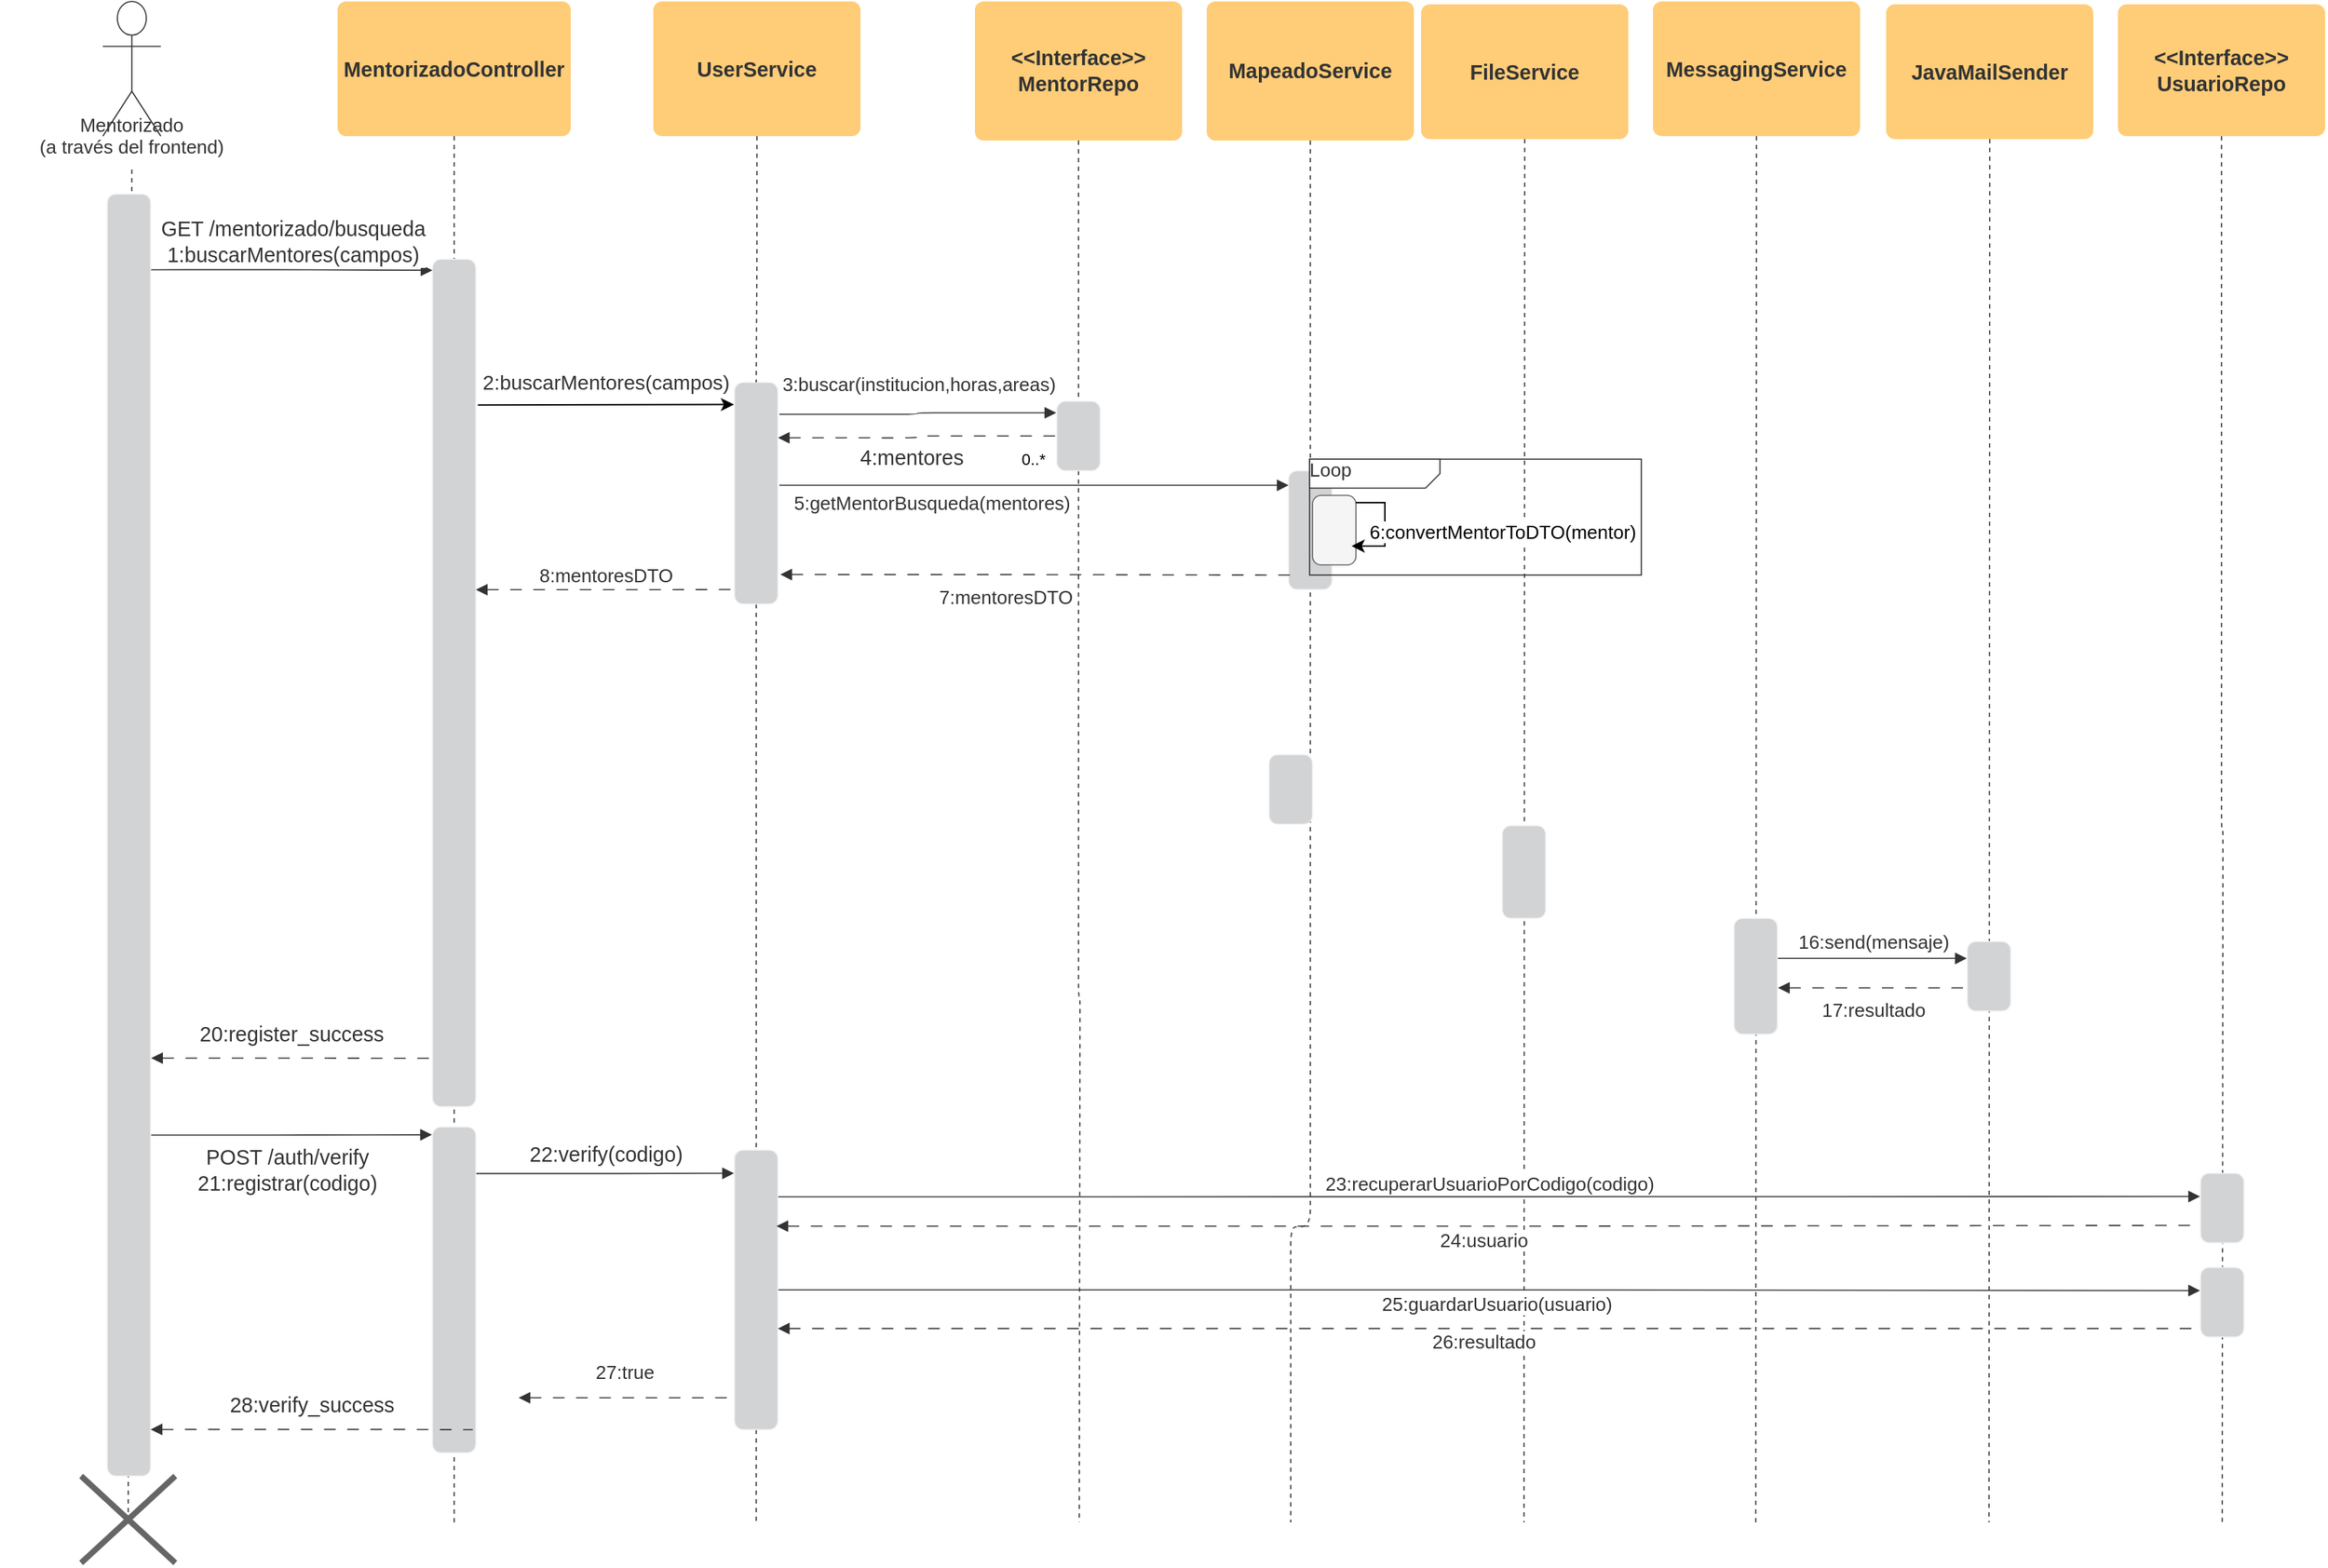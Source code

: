 <mxfile version="18.2.0" type="device"><diagram id="PPndH3OS6ohB-gzhEuZe" name="Page-1"><mxGraphModel dx="865" dy="434" grid="1" gridSize="10" guides="1" tooltips="1" connect="1" arrows="1" fold="1" page="1" pageScale="1" pageWidth="827" pageHeight="1169" math="0" shadow="0"><root><mxCell id="0"/><mxCell id="1" parent="0"/><UserObject label="" lucidchartObjectId="XDQc9.JA8Har" id="krPsX1A21FzO4D2ER2sb-1"><mxCell style="html=1;jettySize=18;whiteSpace=wrap;fontSize=13;fontFamily=helvetica;strokeColor=#333333;strokeOpacity=100;dashed=1;fixDash=1;strokeWidth=0.8;rounded=0;startArrow=none;endArrow=none;exitX=0.5;exitY=0.999;exitPerimeter=0;entryX=0.5;entryY=0.432;entryPerimeter=0;" edge="1" parent="1" source="krPsX1A21FzO4D2ER2sb-13" target="krPsX1A21FzO4D2ER2sb-4"><mxGeometry width="100" height="100" relative="1" as="geometry"><Array as="points"/></mxGeometry></mxCell></UserObject><UserObject label="" lucidchartObjectId="XDQcpp8En3SD" id="krPsX1A21FzO4D2ER2sb-2"><mxCell style="html=1;overflow=block;blockSpacing=1;whiteSpace=wrap;fontSize=13;spacing=0;strokeColor=#f2f2f2;strokeOpacity=100;fillOpacity=100;rounded=1;absoluteArcSize=1;arcSize=12;fillColor=#d2d3d5;strokeWidth=0.8;" vertex="1" parent="1"><mxGeometry x="121" y="287" width="30" height="885" as="geometry"/></mxCell></UserObject><UserObject label="" lucidchartObjectId="XDQcoGZQN3l9" id="krPsX1A21FzO4D2ER2sb-3"><mxCell style="html=1;jettySize=18;whiteSpace=wrap;fontSize=13;fontFamily=helvetica;strokeColor=#333333;strokeOpacity=100;dashed=1;fixDash=1;strokeWidth=0.8;rounded=1;arcSize=24;edgeStyle=orthogonalEdgeStyle;startArrow=none;endArrow=none;exitX=0.5;exitY=1;exitPerimeter=0;" edge="1" parent="1" source="krPsX1A21FzO4D2ER2sb-10"><mxGeometry width="100" height="100" relative="1" as="geometry"><Array as="points"/><mxPoint x="360.5" y="1204" as="targetPoint"/></mxGeometry></mxCell></UserObject><UserObject label="" lucidchartObjectId="XDQcho_hiVPt" id="krPsX1A21FzO4D2ER2sb-4"><mxCell style="html=1;overflow=block;blockSpacing=1;whiteSpace=wrap;shape=mxgraph.sysml.x;strokeWidth=4;fontSize=13;spacing=0;strokeColor=#666666;strokeOpacity=100;fillOpacity=100;rounded=1;absoluteArcSize=1;arcSize=12;fillColor=#ffffff;" vertex="1" parent="1"><mxGeometry x="103" y="1172" width="65" height="60" as="geometry"/></mxCell></UserObject><UserObject label="" lucidchartObjectId="XDQcBA5jNbWz" id="krPsX1A21FzO4D2ER2sb-5"><mxCell style="html=1;overflow=block;blockSpacing=1;whiteSpace=wrap;fontSize=13;spacing=0;strokeColor=#f2f2f2;strokeOpacity=100;fillOpacity=100;rounded=1;absoluteArcSize=1;arcSize=12;fillColor=#d2d3d5;strokeWidth=0.8;" vertex="1" parent="1"><mxGeometry x="345.5" y="332" width="30" height="585" as="geometry"/></mxCell></UserObject><UserObject label="" lucidchartObjectId="XDQcK_Kxvscj" id="krPsX1A21FzO4D2ER2sb-6"><mxCell style="html=1;jettySize=18;whiteSpace=wrap;fontSize=13;fontFamily=helvetica;strokeColor=#333333;strokeOpacity=100;strokeWidth=0.8;rounded=1;arcSize=24;edgeStyle=orthogonalEdgeStyle;startArrow=none;endArrow=block;endFill=1;exitX=1.01;exitY=0.059;exitPerimeter=0;entryX=0;entryY=0.013;entryPerimeter=0;" edge="1" parent="1" source="krPsX1A21FzO4D2ER2sb-2" target="krPsX1A21FzO4D2ER2sb-5"><mxGeometry width="100" height="100" relative="1" as="geometry"><Array as="points"/></mxGeometry></mxCell></UserObject><mxCell id="krPsX1A21FzO4D2ER2sb-7" value="GET /mentorizado/busqueda&lt;br&gt;1:buscarMentores(campos)" style="text;html=1;resizable=0;labelBackgroundColor=default;align=center;verticalAlign=middle;fontColor=#333333;fontSize=14.3;" vertex="1" parent="krPsX1A21FzO4D2ER2sb-6"><mxGeometry relative="1" as="geometry"><mxPoint y="-20" as="offset"/></mxGeometry></mxCell><UserObject label="" lucidchartObjectId="XDQckSco0E4r" id="krPsX1A21FzO4D2ER2sb-8"><mxCell style="html=1;jettySize=18;whiteSpace=wrap;fontSize=13;fontFamily=helvetica;strokeColor=#333333;strokeOpacity=100;dashed=1;fixDash=1;strokeWidth=0.8;rounded=1;arcSize=24;edgeStyle=orthogonalEdgeStyle;startArrow=none;endArrow=none;exitX=0.5;exitY=1;exitPerimeter=0;" edge="1" parent="1" source="krPsX1A21FzO4D2ER2sb-9"><mxGeometry width="100" height="100" relative="1" as="geometry"><Array as="points"><mxPoint x="569" y="999"/></Array><mxPoint x="569" y="1204" as="targetPoint"/></mxGeometry></mxCell></UserObject><mxCell id="krPsX1A21FzO4D2ER2sb-10" value="MentorizadoController" style="html=1;overflow=block;blockSpacing=1;whiteSpace=wrap;fontSize=14.3;fontColor=#333333;fontStyle=1;align=center;spacing=0;strokeOpacity=0;fillOpacity=100;rounded=1;absoluteArcSize=1;arcSize=12;fillColor=#ffcc78;strokeWidth=0.8;" vertex="1" parent="1"><mxGeometry x="280" y="154" width="161" height="93" as="geometry"/></mxCell><mxCell id="krPsX1A21FzO4D2ER2sb-11" value="UserService" style="html=1;overflow=block;blockSpacing=1;whiteSpace=wrap;fontSize=14.3;fontColor=#333333;fontStyle=1;align=center;spacing=0;strokeOpacity=0;fillOpacity=100;rounded=1;absoluteArcSize=1;arcSize=12;fillColor=#ffcc78;strokeWidth=0.8;" vertex="1" parent="1"><mxGeometry x="498" y="154" width="143" height="93" as="geometry"/></mxCell><UserObject label="" lucidchartObjectId="7KBlntZypkta" id="krPsX1A21FzO4D2ER2sb-12"><mxCell style="html=1;overflow=block;blockSpacing=1;shape=umlActor;labelPosition=center;verticalLabelPosition=bottom;verticalAlign=top;whiteSpace=nowrap;fontSize=13;align=center;spacing=0;strokeColor=#333333;strokeOpacity=100;fillOpacity=100;rounded=1;absoluteArcSize=1;arcSize=12;fillColor=#ffffff;strokeWidth=0.8;" vertex="1" parent="1"><mxGeometry x="118" y="154" width="40" height="93" as="geometry"/></mxCell></UserObject><UserObject label="&lt;div style=&quot;display: flex; justify-content: center; text-align: center; align-items: baseline; font-size: 0; line-height: 1.25;margin-top: -2px;&quot;&gt;&lt;span&gt;&lt;span style=&quot;font-size:13px;color:#333333;&quot;&gt;Mentorizado&lt;br&gt;&lt;/span&gt;&lt;/span&gt;&lt;/div&gt;&lt;div style=&quot;display: flex; justify-content: center; text-align: center; align-items: baseline; font-size: 0; line-height: 1.25;margin-top: -2px;&quot;&gt;&lt;span&gt;&lt;span style=&quot;font-size:13px;color:#333333;&quot;&gt;(a través del frontend)&lt;/span&gt;&lt;/span&gt;&lt;/div&gt;" lucidchartObjectId="2LBlMkJdxVC6" id="krPsX1A21FzO4D2ER2sb-13"><mxCell style="html=1;overflow=block;blockSpacing=1;whiteSpace=wrap;fontSize=13;spacing=3.8;strokeOpacity=0;fillOpacity=0;rounded=1;absoluteArcSize=1;arcSize=12;fillColor=#ffffff;strokeWidth=0.8;" vertex="1" parent="1"><mxGeometry x="48" y="225" width="180" height="45" as="geometry"/></mxCell></UserObject><UserObject label="" lucidchartObjectId="nZBl~vZ2.SSI" id="krPsX1A21FzO4D2ER2sb-20"><mxCell style="html=1;jettySize=18;whiteSpace=wrap;fontSize=13;fontFamily=helvetica;strokeColor=#333333;strokeOpacity=100;dashed=1;fixDash=1;strokeWidth=0.8;rounded=1;arcSize=24;edgeStyle=orthogonalEdgeStyle;startArrow=none;endArrow=none;exitX=0.5;exitY=1;exitPerimeter=0;" edge="1" parent="1" source="krPsX1A21FzO4D2ER2sb-21"><mxGeometry width="100" height="100" relative="1" as="geometry"><Array as="points"/><mxPoint x="792" y="1204" as="targetPoint"/></mxGeometry></mxCell></UserObject><mxCell id="krPsX1A21FzO4D2ER2sb-22" value="&amp;lt;&amp;lt;Interface&amp;gt;&amp;gt;&lt;br&gt;MentorRepo" style="html=1;overflow=block;blockSpacing=1;whiteSpace=wrap;fontSize=14.3;fontColor=#333333;fontStyle=1;align=center;spacing=0;strokeOpacity=0;fillOpacity=100;rounded=1;absoluteArcSize=1;arcSize=12;fillColor=#ffcc78;strokeWidth=0.8;" vertex="1" parent="1"><mxGeometry x="720" y="154" width="143" height="96" as="geometry"/></mxCell><UserObject label="" lucidchartObjectId="BZBlRI1etomw" id="krPsX1A21FzO4D2ER2sb-23"><mxCell style="html=1;jettySize=18;whiteSpace=wrap;fontSize=13;fontFamily=helvetica;strokeColor=#333333;strokeOpacity=100;dashed=1;fixDash=1;strokeWidth=0.8;rounded=1;arcSize=24;edgeStyle=orthogonalEdgeStyle;startArrow=none;endArrow=none;exitX=0.5;exitY=1;exitPerimeter=0;" edge="1" parent="1" source="krPsX1A21FzO4D2ER2sb-25"><mxGeometry width="100" height="100" relative="1" as="geometry"><Array as="points"><mxPoint x="938" y="1000"/></Array><mxPoint x="938" y="1204" as="targetPoint"/></mxGeometry></mxCell></UserObject><UserObject label="" lucidchartObjectId="BZBl.zWV~cBL" id="krPsX1A21FzO4D2ER2sb-24"><mxCell style="html=1;overflow=block;blockSpacing=1;whiteSpace=wrap;fontSize=13;spacing=0;strokeColor=#f2f2f2;strokeOpacity=100;fillOpacity=100;rounded=1;absoluteArcSize=1;arcSize=12;fillColor=#d2d3d5;strokeWidth=0.8;" vertex="1" parent="1"><mxGeometry x="923" y="674" width="30" height="48" as="geometry"/></mxCell></UserObject><mxCell id="krPsX1A21FzO4D2ER2sb-25" value="MapeadoService" style="html=1;overflow=block;blockSpacing=1;whiteSpace=wrap;fontSize=14.3;fontColor=#333333;fontStyle=1;align=center;spacing=0;strokeOpacity=0;fillOpacity=100;rounded=1;absoluteArcSize=1;arcSize=12;fillColor=#ffcc78;strokeWidth=0.8;" vertex="1" parent="1"><mxGeometry x="880" y="154" width="143" height="96" as="geometry"/></mxCell><UserObject label="" lucidchartObjectId="GZBlIDzuO0L7" id="krPsX1A21FzO4D2ER2sb-26"><mxCell style="html=1;jettySize=18;whiteSpace=wrap;fontSize=13;fontFamily=helvetica;strokeColor=#333333;strokeOpacity=100;dashed=1;fixDash=1;strokeWidth=0.8;rounded=1;arcSize=24;edgeStyle=orthogonalEdgeStyle;startArrow=none;endArrow=none;exitX=0.5;exitY=1;exitPerimeter=0;" edge="1" parent="1" source="krPsX1A21FzO4D2ER2sb-28"><mxGeometry width="100" height="100" relative="1" as="geometry"><Array as="points"/><mxPoint x="1099" y="1204" as="targetPoint"/></mxGeometry></mxCell></UserObject><UserObject label="" lucidchartObjectId="GZBlAjq3FJfX" id="krPsX1A21FzO4D2ER2sb-27"><mxCell style="html=1;overflow=block;blockSpacing=1;whiteSpace=wrap;fontSize=13;spacing=0;strokeColor=#f2f2f2;strokeOpacity=100;fillOpacity=100;rounded=1;absoluteArcSize=1;arcSize=12;fillColor=#d2d3d5;strokeWidth=0.8;" vertex="1" parent="1"><mxGeometry x="1084" y="723" width="30" height="64" as="geometry"/></mxCell></UserObject><mxCell id="krPsX1A21FzO4D2ER2sb-28" value="FileService" style="html=1;overflow=block;blockSpacing=1;whiteSpace=wrap;fontSize=14.3;fontColor=#333333;fontStyle=1;align=center;spacing=0;strokeOpacity=0;fillOpacity=100;rounded=1;absoluteArcSize=1;arcSize=12;fillColor=#ffcc78;strokeWidth=0.8;" vertex="1" parent="1"><mxGeometry x="1028" y="156" width="143" height="93" as="geometry"/></mxCell><UserObject label="" lucidchartObjectId="b7Blh37eY.1t" id="krPsX1A21FzO4D2ER2sb-35"><mxCell style="html=1;jettySize=18;whiteSpace=wrap;fontSize=13;strokeColor=#333333;strokeOpacity=100;strokeWidth=0.8;rounded=1;arcSize=24;edgeStyle=orthogonalEdgeStyle;startArrow=none;endArrow=block;endFill=1;entryX=-0.012;entryY=0.167;entryPerimeter=0;exitX=1.033;exitY=0.144;exitDx=0;exitDy=0;exitPerimeter=0;" edge="1" parent="1" source="krPsX1A21FzO4D2ER2sb-9" target="krPsX1A21FzO4D2ER2sb-21"><mxGeometry width="100" height="100" relative="1" as="geometry"><Array as="points"/><mxPoint x="590" y="438" as="sourcePoint"/></mxGeometry></mxCell></UserObject><mxCell id="krPsX1A21FzO4D2ER2sb-36" value="3:buscar(institucion,horas,areas)" style="text;html=1;resizable=0;labelBackgroundColor=default;align=center;verticalAlign=middle;fontColor=#333333;fontSize=13;" vertex="1" parent="krPsX1A21FzO4D2ER2sb-35"><mxGeometry relative="1" as="geometry"><mxPoint y="-21" as="offset"/></mxGeometry></mxCell><UserObject label="" lucidchartObjectId="M7Blc1I2ITSt" id="krPsX1A21FzO4D2ER2sb-37"><mxCell style="html=1;jettySize=18;whiteSpace=wrap;fontSize=13;fontFamily=helvetica;strokeColor=#333333;strokeOpacity=100;dashed=1;fixDash=1;dashPattern=8 8;strokeWidth=0.8;rounded=1;arcSize=24;edgeStyle=orthogonalEdgeStyle;startArrow=block;startFill=1;endArrow=none;exitX=1;exitY=0.25;entryX=-0.011;entryY=0.5;entryPerimeter=0;exitDx=0;exitDy=0;" edge="1" parent="1" source="krPsX1A21FzO4D2ER2sb-9" target="krPsX1A21FzO4D2ER2sb-21"><mxGeometry width="100" height="100" relative="1" as="geometry"><Array as="points"/></mxGeometry></mxCell></UserObject><mxCell id="krPsX1A21FzO4D2ER2sb-38" value="4:mentores&amp;nbsp;" style="text;html=1;resizable=0;labelBackgroundColor=default;align=center;verticalAlign=middle;fontColor=#333333;fontSize=14.3;" vertex="1" parent="krPsX1A21FzO4D2ER2sb-37"><mxGeometry relative="1" as="geometry"><mxPoint x="-3" y="14" as="offset"/></mxGeometry></mxCell><mxCell id="krPsX1A21FzO4D2ER2sb-103" value="0..*" style="edgeLabel;html=1;align=center;verticalAlign=middle;resizable=0;points=[];" vertex="1" connectable="0" parent="krPsX1A21FzO4D2ER2sb-37"><mxGeometry x="0.794" y="-1" relative="1" as="geometry"><mxPoint x="4" y="15" as="offset"/></mxGeometry></mxCell><UserObject label="" lucidchartObjectId="nyClrsjk7g3_" id="krPsX1A21FzO4D2ER2sb-53"><mxCell style="html=1;jettySize=18;whiteSpace=wrap;fontSize=13;fontFamily=helvetica;strokeColor=#333333;strokeOpacity=100;dashed=1;fixDash=1;strokeWidth=0.8;rounded=1;arcSize=24;edgeStyle=orthogonalEdgeStyle;startArrow=none;endArrow=none;exitX=0.5;exitY=1;exitPerimeter=0;" edge="1" parent="1" source="krPsX1A21FzO4D2ER2sb-54"><mxGeometry width="100" height="100" relative="1" as="geometry"><Array as="points"/><mxPoint x="1259" y="1204" as="targetPoint"/></mxGeometry></mxCell></UserObject><mxCell id="krPsX1A21FzO4D2ER2sb-54" value="MessagingService" style="html=1;overflow=block;blockSpacing=1;whiteSpace=wrap;fontSize=14.3;fontColor=#333333;fontStyle=1;align=center;spacing=0;strokeOpacity=0;fillOpacity=100;rounded=1;absoluteArcSize=1;arcSize=12;fillColor=#ffcc78;strokeWidth=0.8;" vertex="1" parent="1"><mxGeometry x="1188" y="154" width="143" height="93" as="geometry"/></mxCell><UserObject label="" lucidchartObjectId="UJCl9xlxh~av" id="krPsX1A21FzO4D2ER2sb-55"><mxCell style="html=1;jettySize=18;whiteSpace=wrap;fontSize=13;fontFamily=helvetica;strokeColor=#333333;strokeOpacity=100;dashed=1;fixDash=1;strokeWidth=0.8;rounded=1;arcSize=24;edgeStyle=orthogonalEdgeStyle;startArrow=none;endArrow=none;exitX=0.5;exitY=1;exitPerimeter=0;" edge="1" parent="1" source="krPsX1A21FzO4D2ER2sb-56"><mxGeometry width="100" height="100" relative="1" as="geometry"><Array as="points"/><mxPoint x="1420" y="1204" as="targetPoint"/></mxGeometry></mxCell></UserObject><mxCell id="krPsX1A21FzO4D2ER2sb-56" value="JavaMailSender" style="html=1;overflow=block;blockSpacing=1;whiteSpace=wrap;fontSize=14.3;fontColor=#333333;fontStyle=1;align=center;spacing=0;strokeOpacity=0;fillOpacity=100;rounded=1;absoluteArcSize=1;arcSize=12;fillColor=#ffcc78;strokeWidth=0.8;" vertex="1" parent="1"><mxGeometry x="1349" y="156" width="143" height="93" as="geometry"/></mxCell><UserObject label="" lucidchartObjectId="YOClS4ZK__1S" id="krPsX1A21FzO4D2ER2sb-57"><mxCell style="html=1;overflow=block;blockSpacing=1;whiteSpace=wrap;fontSize=13;spacing=0;strokeColor=#f2f2f2;strokeOpacity=100;fillOpacity=100;rounded=1;absoluteArcSize=1;arcSize=12;fillColor=#d2d3d5;strokeWidth=0.8;" vertex="1" parent="1"><mxGeometry x="1244" y="787" width="30" height="80" as="geometry"/></mxCell></UserObject><UserObject label="" lucidchartObjectId="RQClFgH2ahgO" id="krPsX1A21FzO4D2ER2sb-62"><mxCell style="html=1;overflow=block;blockSpacing=1;whiteSpace=wrap;fontSize=13;spacing=0;strokeColor=#f2f2f2;strokeOpacity=100;fillOpacity=100;rounded=1;absoluteArcSize=1;arcSize=12;fillColor=#d2d3d5;strokeWidth=0.8;" vertex="1" parent="1"><mxGeometry x="1405" y="803" width="30" height="48" as="geometry"/></mxCell></UserObject><UserObject label="" lucidchartObjectId="2QClE-onfils" id="krPsX1A21FzO4D2ER2sb-63"><mxCell style="html=1;jettySize=18;whiteSpace=wrap;fontSize=13;strokeColor=#333333;strokeOpacity=100;strokeWidth=0.8;rounded=1;arcSize=24;edgeStyle=orthogonalEdgeStyle;startArrow=none;endArrow=block;endFill=1;exitX=1.011;exitY=0.345;exitPerimeter=0;entryX=-0.012;entryY=0.243;entryPerimeter=0;" edge="1" parent="1" source="krPsX1A21FzO4D2ER2sb-57" target="krPsX1A21FzO4D2ER2sb-62"><mxGeometry width="100" height="100" relative="1" as="geometry"><Array as="points"/></mxGeometry></mxCell></UserObject><mxCell id="krPsX1A21FzO4D2ER2sb-64" value="16:send(mensaje)" style="text;html=1;resizable=0;labelBackgroundColor=default;align=center;verticalAlign=middle;fontColor=#333333;fontSize=13;" vertex="1" parent="krPsX1A21FzO4D2ER2sb-63"><mxGeometry relative="1" as="geometry"><mxPoint y="-12" as="offset"/></mxGeometry></mxCell><UserObject label="" lucidchartObjectId="ERCleog7XxJs" id="krPsX1A21FzO4D2ER2sb-65"><mxCell style="html=1;jettySize=18;whiteSpace=wrap;fontSize=13;strokeColor=#333333;strokeOpacity=100;dashed=1;fixDash=1;dashPattern=8 8;strokeWidth=0.8;rounded=1;arcSize=24;edgeStyle=orthogonalEdgeStyle;startArrow=block;startFill=1;endArrow=none;exitX=1.012;exitY=0.6;exitPerimeter=0;entryX=-0.011;entryY=0.667;entryPerimeter=0;" edge="1" parent="1" source="krPsX1A21FzO4D2ER2sb-57" target="krPsX1A21FzO4D2ER2sb-62"><mxGeometry width="100" height="100" relative="1" as="geometry"><Array as="points"/></mxGeometry></mxCell></UserObject><mxCell id="krPsX1A21FzO4D2ER2sb-66" value="17:resultado" style="text;html=1;resizable=0;labelBackgroundColor=default;align=center;verticalAlign=middle;fontColor=#333333;fontSize=13;" vertex="1" parent="krPsX1A21FzO4D2ER2sb-65"><mxGeometry relative="1" as="geometry"><mxPoint y="15" as="offset"/></mxGeometry></mxCell><UserObject label="" lucidchartObjectId="UUCl3ovTgzQR" id="krPsX1A21FzO4D2ER2sb-69"><mxCell style="html=1;jettySize=18;whiteSpace=wrap;fontSize=13;fontFamily=helvetica;strokeColor=#333333;strokeOpacity=100;dashed=1;fixDash=1;dashPattern=8 8;strokeWidth=0.8;rounded=1;arcSize=24;edgeStyle=orthogonalEdgeStyle;startArrow=block;startFill=1;endArrow=none;exitX=1.012;exitY=0.674;exitPerimeter=0;entryX=-0.01;entryY=0.943;entryPerimeter=0;" edge="1" parent="1" source="krPsX1A21FzO4D2ER2sb-2" target="krPsX1A21FzO4D2ER2sb-5"><mxGeometry width="100" height="100" relative="1" as="geometry"><Array as="points"/></mxGeometry></mxCell></UserObject><mxCell id="krPsX1A21FzO4D2ER2sb-70" value="20:register_success" style="text;html=1;resizable=0;labelBackgroundColor=default;align=center;verticalAlign=middle;fontColor=#333333;fontSize=14.3;" vertex="1" parent="krPsX1A21FzO4D2ER2sb-69"><mxGeometry relative="1" as="geometry"><mxPoint y="-17" as="offset"/></mxGeometry></mxCell><UserObject label="" lucidchartObjectId="IVClN1D_kbcb" id="krPsX1A21FzO4D2ER2sb-71"><mxCell style="html=1;overflow=block;blockSpacing=1;whiteSpace=wrap;fontSize=13;spacing=0;strokeColor=#f2f2f2;strokeOpacity=100;fillOpacity=100;rounded=1;absoluteArcSize=1;arcSize=12;fillColor=#d2d3d5;strokeWidth=0.8;" vertex="1" parent="1"><mxGeometry x="345.5" y="931" width="30" height="225" as="geometry"/></mxCell></UserObject><UserObject label="" lucidchartObjectId="0VCl2qUGTirm" id="krPsX1A21FzO4D2ER2sb-72"><mxCell style="html=1;jettySize=18;whiteSpace=wrap;fontSize=13;fontFamily=helvetica;strokeColor=#333333;strokeOpacity=100;strokeWidth=0.8;rounded=1;arcSize=24;edgeStyle=orthogonalEdgeStyle;startArrow=none;endArrow=block;endFill=1;exitX=1.012;exitY=0.734;exitPerimeter=0;entryX=-0.011;entryY=0.024;entryPerimeter=0;" edge="1" parent="1" source="krPsX1A21FzO4D2ER2sb-2" target="krPsX1A21FzO4D2ER2sb-71"><mxGeometry width="100" height="100" relative="1" as="geometry"><Array as="points"/></mxGeometry></mxCell></UserObject><mxCell id="krPsX1A21FzO4D2ER2sb-73" value="POST /auth/verify&#10;21:registrar(codigo)" style="text;html=1;resizable=0;labelBackgroundColor=default;align=center;verticalAlign=middle;fontColor=#333333;fontSize=14.3;" vertex="1" parent="krPsX1A21FzO4D2ER2sb-72"><mxGeometry relative="1" as="geometry"><mxPoint x="-3" y="24" as="offset"/></mxGeometry></mxCell><UserObject label="" lucidchartObjectId="tXCljGgD7uy2" id="krPsX1A21FzO4D2ER2sb-74"><mxCell style="html=1;overflow=block;blockSpacing=1;whiteSpace=wrap;fontSize=13;spacing=0;strokeColor=#f2f2f2;strokeOpacity=100;fillOpacity=100;rounded=1;absoluteArcSize=1;arcSize=12;fillColor=#d2d3d5;strokeWidth=0.8;" vertex="1" parent="1"><mxGeometry x="554" y="947" width="30" height="193" as="geometry"/></mxCell></UserObject><UserObject label="" lucidchartObjectId="IXCl9ICuktOa" id="krPsX1A21FzO4D2ER2sb-75"><mxCell style="html=1;jettySize=18;whiteSpace=wrap;fontSize=13;fontFamily=helvetica;strokeColor=#333333;strokeOpacity=100;strokeWidth=0.8;rounded=1;arcSize=24;edgeStyle=orthogonalEdgeStyle;startArrow=none;endArrow=block;endFill=1;exitX=1.01;exitY=0.143;exitPerimeter=0;entryX=-0.012;entryY=0.083;entryPerimeter=0;" edge="1" parent="1" source="krPsX1A21FzO4D2ER2sb-71" target="krPsX1A21FzO4D2ER2sb-74"><mxGeometry width="100" height="100" relative="1" as="geometry"><Array as="points"/></mxGeometry></mxCell></UserObject><mxCell id="krPsX1A21FzO4D2ER2sb-76" value="22:verify(codigo)" style="text;html=1;resizable=0;labelBackgroundColor=default;align=center;verticalAlign=middle;fontColor=#333333;fontSize=14.3;" vertex="1" parent="krPsX1A21FzO4D2ER2sb-75"><mxGeometry relative="1" as="geometry"><mxPoint y="-13" as="offset"/></mxGeometry></mxCell><UserObject label="" lucidchartObjectId="KZClpUxmRRrx" id="krPsX1A21FzO4D2ER2sb-77"><mxCell style="html=1;jettySize=18;whiteSpace=wrap;fontSize=13;fontFamily=helvetica;strokeColor=#333333;strokeOpacity=100;dashed=1;fixDash=1;strokeWidth=0.8;rounded=1;arcSize=24;edgeStyle=orthogonalEdgeStyle;startArrow=none;endArrow=none;exitX=0.5;exitY=1;exitPerimeter=0;" edge="1" parent="1" source="krPsX1A21FzO4D2ER2sb-78"><mxGeometry width="100" height="100" relative="1" as="geometry"><Array as="points"/><mxPoint x="1581" y="1204" as="targetPoint"/></mxGeometry></mxCell></UserObject><mxCell id="krPsX1A21FzO4D2ER2sb-78" value="&amp;lt;&amp;lt;Interface&amp;gt;&amp;gt;&#10;UsuarioRepo" style="html=1;overflow=block;blockSpacing=1;whiteSpace=wrap;fontSize=14.3;fontColor=#333333;fontStyle=1;align=center;spacing=0;strokeOpacity=0;fillOpacity=100;rounded=1;absoluteArcSize=1;arcSize=12;fillColor=#ffcc78;strokeWidth=0.8;" vertex="1" parent="1"><mxGeometry x="1509" y="156" width="143" height="91" as="geometry"/></mxCell><UserObject label="" lucidchartObjectId="40Cl_CG.SBDc" id="krPsX1A21FzO4D2ER2sb-79"><mxCell style="html=1;overflow=block;blockSpacing=1;whiteSpace=wrap;fontSize=13;spacing=0;strokeColor=#f2f2f2;strokeOpacity=100;fillOpacity=100;rounded=1;absoluteArcSize=1;arcSize=12;fillColor=#d2d3d5;strokeWidth=0.8;" vertex="1" parent="1"><mxGeometry x="1566" y="963" width="30" height="48" as="geometry"/></mxCell></UserObject><UserObject label="" lucidchartObjectId="a1ClbuNm47os" id="krPsX1A21FzO4D2ER2sb-80"><mxCell style="html=1;jettySize=18;whiteSpace=wrap;fontSize=13;strokeColor=#333333;strokeOpacity=100;strokeWidth=0.8;rounded=1;arcSize=24;edgeStyle=orthogonalEdgeStyle;startArrow=none;endArrow=block;endFill=1;exitX=1.01;exitY=0.167;exitPerimeter=0;entryX=-0.012;entryY=0.334;entryPerimeter=0;" edge="1" parent="1" source="krPsX1A21FzO4D2ER2sb-74" target="krPsX1A21FzO4D2ER2sb-79"><mxGeometry width="100" height="100" relative="1" as="geometry"><Array as="points"/></mxGeometry></mxCell></UserObject><mxCell id="krPsX1A21FzO4D2ER2sb-81" value="23:recuperarUsuarioPorCodigo(codigo)" style="text;html=1;resizable=0;labelBackgroundColor=default;align=center;verticalAlign=middle;fontColor=#333333;fontSize=13;" vertex="1" parent="krPsX1A21FzO4D2ER2sb-80"><mxGeometry relative="1" as="geometry"><mxPoint y="-9" as="offset"/></mxGeometry></mxCell><UserObject label="" lucidchartObjectId="y1ClD4smRUWh" id="krPsX1A21FzO4D2ER2sb-82"><mxCell style="html=1;overflow=block;blockSpacing=1;whiteSpace=wrap;fontSize=13;spacing=0;strokeColor=#f2f2f2;strokeOpacity=100;fillOpacity=100;rounded=1;absoluteArcSize=1;arcSize=12;fillColor=#d2d3d5;strokeWidth=0.8;" vertex="1" parent="1"><mxGeometry x="1566" y="1028" width="30" height="48" as="geometry"/></mxCell></UserObject><UserObject label="" lucidchartObjectId="D1ClmUU5LYUd" id="krPsX1A21FzO4D2ER2sb-83"><mxCell style="html=1;jettySize=18;whiteSpace=wrap;fontSize=13;strokeColor=#333333;strokeOpacity=100;strokeWidth=0.8;rounded=1;arcSize=24;edgeStyle=orthogonalEdgeStyle;startArrow=none;endArrow=block;endFill=1;exitX=1.011;exitY=0.5;exitPerimeter=0;entryX=-0.012;entryY=0.333;entryPerimeter=0;" edge="1" parent="1" source="krPsX1A21FzO4D2ER2sb-74" target="krPsX1A21FzO4D2ER2sb-82"><mxGeometry width="100" height="100" relative="1" as="geometry"><Array as="points"/></mxGeometry></mxCell></UserObject><mxCell id="krPsX1A21FzO4D2ER2sb-84" value="25:guardarUsuario(usuario)" style="text;html=1;resizable=0;labelBackgroundColor=default;align=center;verticalAlign=middle;fontColor=#333333;fontSize=13;" vertex="1" parent="krPsX1A21FzO4D2ER2sb-83"><mxGeometry relative="1" as="geometry"><mxPoint x="5" y="9" as="offset"/></mxGeometry></mxCell><mxCell id="krPsX1A21FzO4D2ER2sb-88" value="" style="endArrow=classic;html=1;rounded=0;exitX=1.044;exitY=0.172;exitDx=0;exitDy=0;exitPerimeter=0;entryX=-0.011;entryY=0.1;entryDx=0;entryDy=0;entryPerimeter=0;" edge="1" parent="1" source="krPsX1A21FzO4D2ER2sb-5" target="krPsX1A21FzO4D2ER2sb-9"><mxGeometry width="50" height="50" relative="1" as="geometry"><mxPoint x="480" y="510" as="sourcePoint"/><mxPoint x="530" y="460" as="targetPoint"/></mxGeometry></mxCell><mxCell id="krPsX1A21FzO4D2ER2sb-91" value="&lt;span style=&quot;color: rgb(51, 51, 51); font-size: 14px;&quot;&gt;2:buscarMentores(campos)&lt;/span&gt;" style="edgeLabel;html=1;align=center;verticalAlign=middle;resizable=0;points=[];" vertex="1" connectable="0" parent="krPsX1A21FzO4D2ER2sb-88"><mxGeometry x="-0.06" y="2" relative="1" as="geometry"><mxPoint x="5" y="-14" as="offset"/></mxGeometry></mxCell><UserObject label="" lucidchartObjectId="~OCljjAMsFW1" id="krPsX1A21FzO4D2ER2sb-92"><mxCell style="html=1;jettySize=18;whiteSpace=wrap;fontSize=13;strokeColor=#333333;strokeOpacity=100;dashed=1;fixDash=1;dashPattern=8 8;strokeWidth=0.8;rounded=1;arcSize=24;edgeStyle=orthogonalEdgeStyle;startArrow=block;startFill=1;endArrow=none;exitX=0.967;exitY=0.272;exitPerimeter=0;entryX=0;entryY=0.75;entryDx=0;entryDy=0;exitDx=0;exitDy=0;" edge="1" parent="1" source="krPsX1A21FzO4D2ER2sb-74" target="krPsX1A21FzO4D2ER2sb-79"><mxGeometry width="100" height="100" relative="1" as="geometry"><Array as="points"/><mxPoint x="584.62" y="997.956" as="sourcePoint"/><mxPoint x="1243.96" y="998.03" as="targetPoint"/></mxGeometry></mxCell></UserObject><mxCell id="krPsX1A21FzO4D2ER2sb-93" value="24:usuario" style="text;html=1;resizable=0;labelBackgroundColor=default;align=center;verticalAlign=middle;fontColor=#333333;fontSize=13;" vertex="1" parent="krPsX1A21FzO4D2ER2sb-92"><mxGeometry relative="1" as="geometry"><mxPoint x="-4" y="9" as="offset"/></mxGeometry></mxCell><UserObject label="" lucidchartObjectId="~OCljjAMsFW1" id="krPsX1A21FzO4D2ER2sb-94"><mxCell style="html=1;jettySize=18;whiteSpace=wrap;fontSize=13;strokeColor=#333333;strokeOpacity=100;dashed=1;fixDash=1;dashPattern=8 8;strokeWidth=0.8;rounded=1;arcSize=24;edgeStyle=orthogonalEdgeStyle;startArrow=block;startFill=1;endArrow=none;entryX=-0.007;entryY=0.879;entryDx=0;entryDy=0;entryPerimeter=0;" edge="1" parent="1" source="krPsX1A21FzO4D2ER2sb-74" target="krPsX1A21FzO4D2ER2sb-82"><mxGeometry width="100" height="100" relative="1" as="geometry"><Array as="points"><mxPoint x="600" y="1070"/></Array><mxPoint x="590" y="1072" as="sourcePoint"/><mxPoint x="1566" y="1058" as="targetPoint"/></mxGeometry></mxCell></UserObject><mxCell id="krPsX1A21FzO4D2ER2sb-95" value="26:resultado" style="text;html=1;resizable=0;labelBackgroundColor=default;align=center;verticalAlign=middle;fontColor=#333333;fontSize=13;" vertex="1" parent="krPsX1A21FzO4D2ER2sb-94"><mxGeometry relative="1" as="geometry"><mxPoint x="-4" y="9" as="offset"/></mxGeometry></mxCell><UserObject label="" lucidchartObjectId="eSClePl09NoS" id="krPsX1A21FzO4D2ER2sb-96"><mxCell style="html=1;jettySize=18;whiteSpace=wrap;fontSize=13;strokeColor=#333333;strokeOpacity=100;dashed=1;fixDash=1;dashPattern=8 8;strokeWidth=0.8;rounded=1;arcSize=24;edgeStyle=orthogonalEdgeStyle;startArrow=block;startFill=1;endArrow=none;" edge="1" parent="1"><mxGeometry width="100" height="100" relative="1" as="geometry"><Array as="points"/><mxPoint x="405" y="1118" as="sourcePoint"/><mxPoint x="550" y="1118" as="targetPoint"/></mxGeometry></mxCell></UserObject><mxCell id="krPsX1A21FzO4D2ER2sb-97" value="27:true" style="text;html=1;resizable=0;labelBackgroundColor=default;align=center;verticalAlign=middle;fontColor=#333333;fontSize=13;" vertex="1" parent="krPsX1A21FzO4D2ER2sb-96"><mxGeometry relative="1" as="geometry"><mxPoint y="-18" as="offset"/></mxGeometry></mxCell><UserObject label="" lucidchartObjectId="UUCl3ovTgzQR" id="krPsX1A21FzO4D2ER2sb-98"><mxCell style="html=1;jettySize=18;whiteSpace=wrap;fontSize=13;fontFamily=helvetica;strokeColor=#333333;strokeOpacity=100;dashed=1;fixDash=1;dashPattern=8 8;strokeWidth=0.8;rounded=1;arcSize=24;edgeStyle=orthogonalEdgeStyle;startArrow=block;startFill=1;endArrow=none;exitX=1.012;exitY=0.674;exitPerimeter=0;entryX=-0.01;entryY=0.943;entryPerimeter=0;" edge="1" parent="1"><mxGeometry width="100" height="100" relative="1" as="geometry"><Array as="points"><mxPoint x="320" y="1140"/><mxPoint x="320" y="1140"/></Array><mxPoint x="151.0" y="1139.84" as="sourcePoint"/><mxPoint x="373.34" y="1140.005" as="targetPoint"/></mxGeometry></mxCell></UserObject><mxCell id="krPsX1A21FzO4D2ER2sb-99" value="28:verify_success" style="text;html=1;resizable=0;labelBackgroundColor=default;align=center;verticalAlign=middle;fontColor=#333333;fontSize=14.3;" vertex="1" parent="krPsX1A21FzO4D2ER2sb-98"><mxGeometry relative="1" as="geometry"><mxPoint y="-17" as="offset"/></mxGeometry></mxCell><UserObject label="" lucidchartObjectId="nZBlTNJx6IB." id="krPsX1A21FzO4D2ER2sb-21"><mxCell style="html=1;overflow=block;blockSpacing=1;whiteSpace=wrap;fontSize=13;spacing=0;strokeColor=#f2f2f2;strokeOpacity=100;fillOpacity=100;rounded=1;absoluteArcSize=1;arcSize=12;fillColor=#d2d3d5;strokeWidth=0.8;" vertex="1" parent="1"><mxGeometry x="776.5" y="430" width="30" height="48" as="geometry"/></mxCell></UserObject><mxCell id="krPsX1A21FzO4D2ER2sb-100" value="" style="html=1;jettySize=18;whiteSpace=wrap;fontSize=13;fontFamily=helvetica;strokeColor=#333333;strokeOpacity=100;dashed=1;fixDash=1;strokeWidth=0.8;rounded=1;arcSize=24;edgeStyle=orthogonalEdgeStyle;startArrow=none;endArrow=none;exitX=0.5;exitY=1;exitPerimeter=0;" edge="1" parent="1" source="krPsX1A21FzO4D2ER2sb-22" target="krPsX1A21FzO4D2ER2sb-21"><mxGeometry width="100" height="100" relative="1" as="geometry"><Array as="points"/><mxPoint x="792" y="1204" as="targetPoint"/><mxPoint x="791.5" y="250" as="sourcePoint"/></mxGeometry></mxCell><UserObject label="" lucidchartObjectId="XDQcjtyeuWqN" id="krPsX1A21FzO4D2ER2sb-9"><mxCell style="html=1;overflow=block;blockSpacing=1;whiteSpace=wrap;fontSize=13;spacing=0;strokeColor=#f2f2f2;strokeOpacity=100;fillOpacity=100;rounded=1;absoluteArcSize=1;arcSize=12;fillColor=#d2d3d5;strokeWidth=0.8;" vertex="1" parent="1"><mxGeometry x="554" y="417" width="30" height="153" as="geometry"/></mxCell></UserObject><mxCell id="krPsX1A21FzO4D2ER2sb-101" value="" style="html=1;jettySize=18;whiteSpace=wrap;fontSize=13;fontFamily=helvetica;strokeColor=#333333;strokeOpacity=100;dashed=1;fixDash=1;strokeWidth=0.8;rounded=1;arcSize=24;edgeStyle=orthogonalEdgeStyle;startArrow=none;endArrow=none;exitX=0.5;exitY=1;exitPerimeter=0;" edge="1" parent="1" source="krPsX1A21FzO4D2ER2sb-11" target="krPsX1A21FzO4D2ER2sb-9"><mxGeometry width="100" height="100" relative="1" as="geometry"><Array as="points"/><mxPoint x="569" y="1204" as="targetPoint"/><mxPoint x="569.5" y="247" as="sourcePoint"/></mxGeometry></mxCell><UserObject label="" lucidchartObjectId="BZBl.zWV~cBL" id="krPsX1A21FzO4D2ER2sb-104"><mxCell style="html=1;overflow=block;blockSpacing=1;whiteSpace=wrap;fontSize=13;spacing=0;strokeColor=#f2f2f2;strokeOpacity=100;fillOpacity=100;rounded=1;absoluteArcSize=1;arcSize=12;fillColor=#d2d3d5;strokeWidth=0.8;" vertex="1" parent="1"><mxGeometry x="936.5" y="478" width="30" height="82" as="geometry"/></mxCell></UserObject><UserObject label="" lucidchartObjectId="-cClXM_Z9bI2" id="krPsX1A21FzO4D2ER2sb-105"><mxCell style="html=1;jettySize=18;whiteSpace=wrap;fontSize=13;strokeColor=#333333;strokeOpacity=100;strokeWidth=0.8;rounded=1;arcSize=24;edgeStyle=orthogonalEdgeStyle;startArrow=none;endArrow=block;endFill=1;entryX=-0.012;entryY=0.21;entryPerimeter=0;" edge="1" parent="1"><mxGeometry width="100" height="100" relative="1" as="geometry"><Array as="points"><mxPoint x="585" y="488"/></Array><mxPoint x="585" y="488" as="sourcePoint"/><mxPoint x="936.49" y="488.02" as="targetPoint"/></mxGeometry></mxCell></UserObject><mxCell id="krPsX1A21FzO4D2ER2sb-106" value="5:getMentorBusqueda(mentores)" style="text;html=1;resizable=0;labelBackgroundColor=default;align=center;verticalAlign=middle;fontColor=#333333;fontSize=13;" vertex="1" parent="krPsX1A21FzO4D2ER2sb-105"><mxGeometry relative="1" as="geometry"><mxPoint x="-71" y="12" as="offset"/></mxGeometry></mxCell><UserObject label="" lucidchartObjectId="SeCl8juHA~FV" id="krPsX1A21FzO4D2ER2sb-107"><mxCell style="html=1;jettySize=18;whiteSpace=wrap;fontSize=13;strokeColor=#333333;strokeOpacity=100;dashed=1;fixDash=1;dashPattern=8 8;strokeWidth=0.8;rounded=1;arcSize=24;edgeStyle=orthogonalEdgeStyle;startArrow=block;startFill=1;endArrow=none;exitX=1.056;exitY=0.867;exitDx=0;exitDy=0;exitPerimeter=0;" edge="1" parent="1" source="krPsX1A21FzO4D2ER2sb-9"><mxGeometry width="100" height="100" relative="1" as="geometry"><Array as="points"/><mxPoint x="600" y="550" as="sourcePoint"/><mxPoint x="940" y="550" as="targetPoint"/></mxGeometry></mxCell></UserObject><mxCell id="krPsX1A21FzO4D2ER2sb-108" value="7:mentoresDTO" style="text;html=1;resizable=0;labelBackgroundColor=default;align=center;verticalAlign=middle;fontColor=#333333;fontSize=13;" vertex="1" parent="krPsX1A21FzO4D2ER2sb-107"><mxGeometry relative="1" as="geometry"><mxPoint x="-22" y="14" as="offset"/></mxGeometry></mxCell><UserObject label="" lucidchartObjectId="BZBl.zWV~cBL" id="krPsX1A21FzO4D2ER2sb-109"><mxCell style="html=1;overflow=block;blockSpacing=1;whiteSpace=wrap;fontSize=13;spacing=0;strokeOpacity=100;fillOpacity=100;rounded=1;absoluteArcSize=1;arcSize=12;strokeWidth=0.8;fillColor=#f5f5f5;fontColor=#333333;strokeColor=#666666;" vertex="1" parent="1"><mxGeometry x="953" y="495" width="30" height="48" as="geometry"/></mxCell></UserObject><mxCell id="krPsX1A21FzO4D2ER2sb-110" style="edgeStyle=orthogonalEdgeStyle;rounded=0;orthogonalLoop=1;jettySize=auto;html=1;" edge="1" parent="1"><mxGeometry relative="1" as="geometry"><mxPoint x="983" y="500" as="sourcePoint"/><mxPoint x="980" y="530" as="targetPoint"/><Array as="points"><mxPoint x="983" y="500"/><mxPoint x="1003" y="500"/><mxPoint x="1003" y="530"/><mxPoint x="983" y="530"/></Array></mxGeometry></mxCell><mxCell id="krPsX1A21FzO4D2ER2sb-113" value="6:convertMentorToDTO(mentor)" style="edgeLabel;html=1;align=center;verticalAlign=middle;resizable=0;points=[];fontSize=13;" vertex="1" connectable="0" parent="krPsX1A21FzO4D2ER2sb-110"><mxGeometry x="-0.333" y="-1" relative="1" as="geometry"><mxPoint x="82" y="15" as="offset"/></mxGeometry></mxCell><UserObject label="Loop" lucidchartObjectId="CPEl3_mxPg4f" id="krPsX1A21FzO4D2ER2sb-111"><mxCell style="html=1;blockSpacing=1;whiteSpace=wrap;shape=mxgraph.sysml.package2;xSize=90;overflow=fill;fontSize=13;fontColor=#333333;align=left;spacing=0;strokeColor=#333333;strokeOpacity=100;fillOpacity=100;rounded=1;absoluteArcSize=1;arcSize=12;fillColor=#ffffff;strokeWidth=0.8;" vertex="1" parent="1"><mxGeometry x="951" y="470" width="229" height="80" as="geometry"/></mxCell></UserObject><UserObject label="" lucidchartObjectId="eSClePl09NoS" id="krPsX1A21FzO4D2ER2sb-114"><mxCell style="html=1;jettySize=18;whiteSpace=wrap;fontSize=13;strokeColor=#333333;strokeOpacity=100;dashed=1;fixDash=1;dashPattern=8 8;strokeWidth=0.8;rounded=1;arcSize=24;edgeStyle=orthogonalEdgeStyle;startArrow=block;startFill=1;endArrow=none;exitX=1.012;exitY=0.915;exitPerimeter=0;entryX=-0.01;entryY=0.966;entryPerimeter=0;" edge="1" parent="1"><mxGeometry width="100" height="100" relative="1" as="geometry"><Array as="points"><mxPoint x="510" y="560"/><mxPoint x="510" y="560"/></Array><mxPoint x="375.5" y="560.115" as="sourcePoint"/><mxPoint x="553.34" y="559.996" as="targetPoint"/></mxGeometry></mxCell></UserObject><mxCell id="krPsX1A21FzO4D2ER2sb-115" value="8:mentoresDTO" style="text;html=1;resizable=0;labelBackgroundColor=default;align=center;verticalAlign=middle;fontColor=#333333;fontSize=13;" vertex="1" parent="krPsX1A21FzO4D2ER2sb-114"><mxGeometry relative="1" as="geometry"><mxPoint y="-10" as="offset"/></mxGeometry></mxCell></root></mxGraphModel></diagram></mxfile>